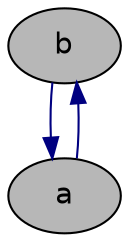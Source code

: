 digraph G {
  rankdir="TB"
  node [shape=oval style=filled fontname=Helvetica fontsize=14]
  node [fillcolor="#ffffff" fontcolor="#000000"] 
  node [fillcolor="#000000" fontcolor="#ffffff"] 
  node [fillcolor="#b7b7b7" fontcolor="#000000"] b a
  edge [dir=forward color="#000080" style="solid"]
        "b" -> "a" 
        "a" -> "b" 

}